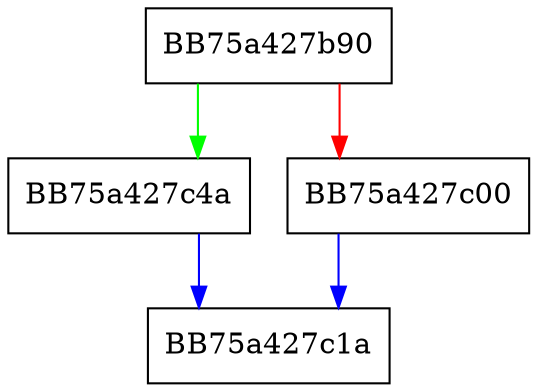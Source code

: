 digraph RpfAPI_update_CPUID_feature_values {
  node [shape="box"];
  graph [splines=ortho];
  BB75a427b90 -> BB75a427c4a [color="green"];
  BB75a427b90 -> BB75a427c00 [color="red"];
  BB75a427c00 -> BB75a427c1a [color="blue"];
  BB75a427c4a -> BB75a427c1a [color="blue"];
}